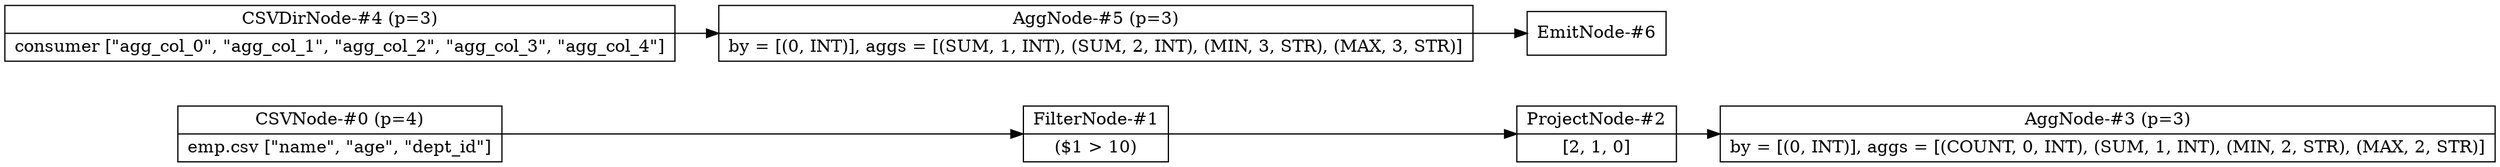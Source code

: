 digraph example1 {
    node [shape=record];
    rankdir=LR;
    splines=polyline;
    nodesep=0.5;
    Node0[label="CSVNode-#0 (p=4)|emp.csv [\"name\", \"age\", \"dept_id\"]"];
    Node1[label="FilterNode-#1|($1 &gt; 10)"];
    Node0 -> Node1;
    Node2[label="ProjectNode-#2|[2, 1, 0]"];
    Node1 -> Node2;
    Node3[label="AggNode-#3 (p=3)|by = [(0, INT)], aggs = [(COUNT, 0, INT), (SUM, 1, INT), (MIN, 2, STR), (MAX, 2, STR)]"];
    Node2 -> Node3;
    Node4[label="CSVDirNode-#4 (p=3)|consumer [\"agg_col_0\", \"agg_col_1\", \"agg_col_2\", \"agg_col_3\", \"agg_col_4\"]"];
    Node5[label="AggNode-#5 (p=3)|by = [(0, INT)], aggs = [(SUM, 1, INT), (SUM, 2, INT), (MIN, 3, STR), (MAX, 3, STR)]"];
    Node4 -> Node5;
    Node6[label="EmitNode-#6"];
    Node5 -> Node6;
}
